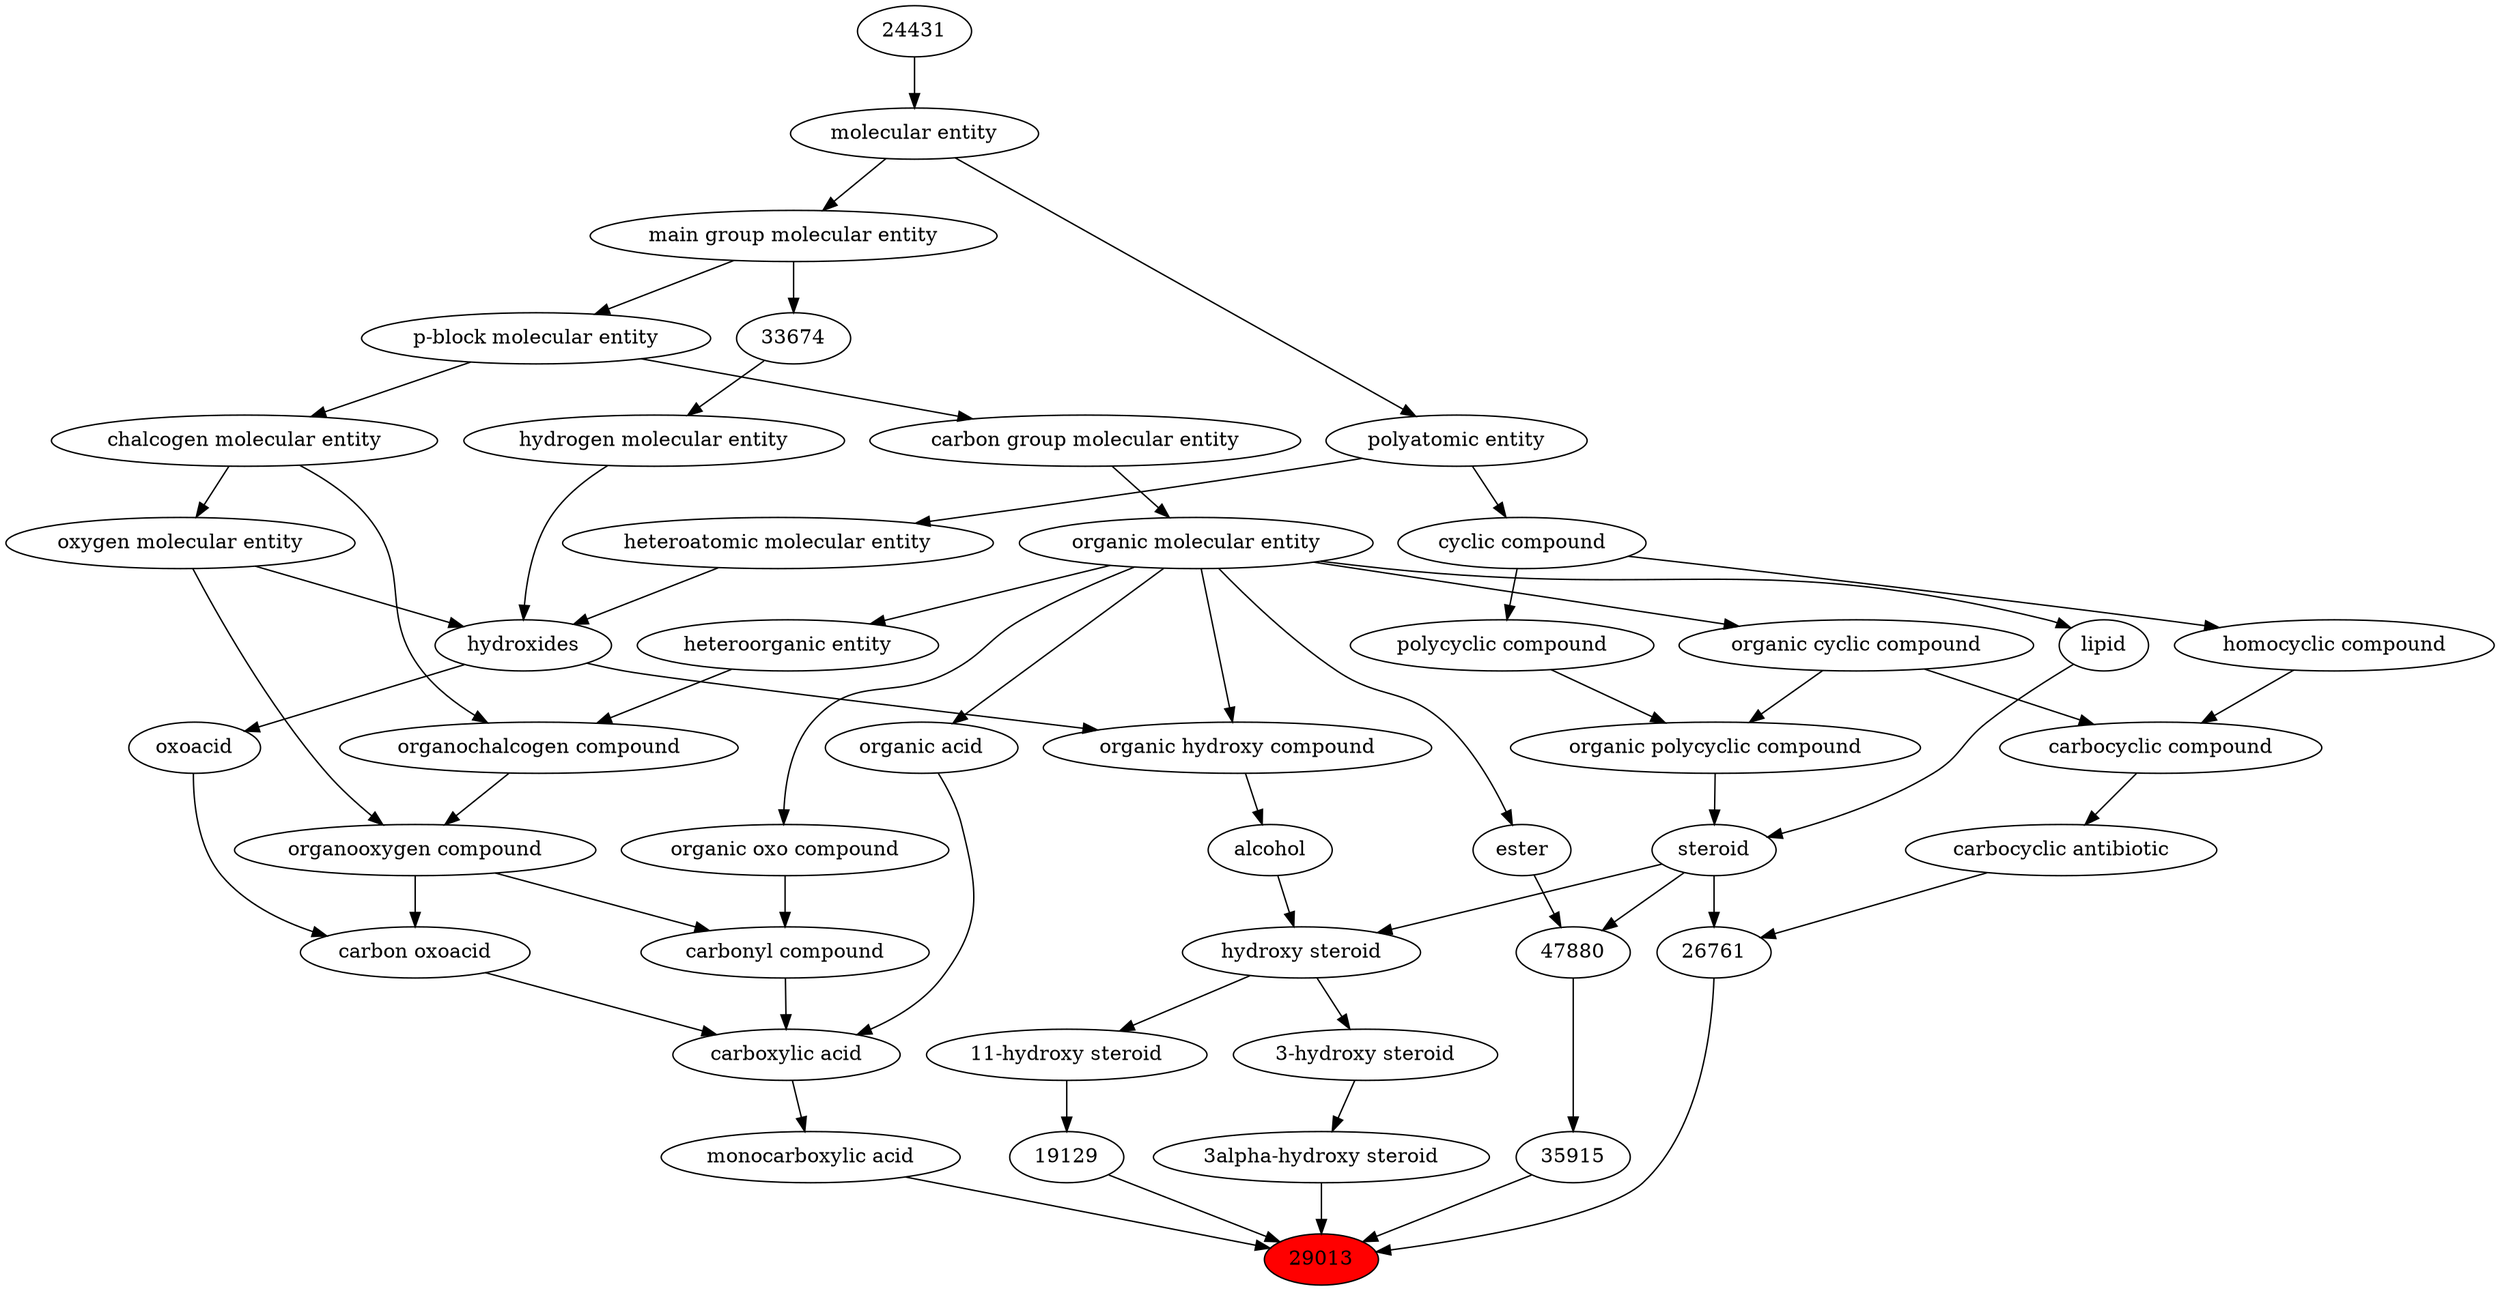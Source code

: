 digraph tree{ 
29013 [label="29013" fillcolor=red style=filled]
36835 -> 29013
19129 -> 29013
25384 -> 29013
35915 -> 29013
26761 -> 29013
36835 [label="3alpha-hydroxy steroid"]
36834 -> 36835
19129 [label="19129"]
36841 -> 19129
25384 [label="monocarboxylic acid"]
33575 -> 25384
35915 [label="35915"]
47880 -> 35915
26761 [label="26761"]
49319 -> 26761
35341 -> 26761
36834 [label="3-hydroxy steroid"]
35350 -> 36834
36841 [label="11-hydroxy steroid"]
35350 -> 36841
33575 [label="carboxylic acid"]
36586 -> 33575
35605 -> 33575
64709 -> 33575
47880 [label="47880"]
35701 -> 47880
35341 -> 47880
49319 [label="carbocyclic antibiotic"]
33598 -> 49319
35341 [label="steroid"]
51958 -> 35341
18059 -> 35341
35350 [label="hydroxy steroid"]
30879 -> 35350
35341 -> 35350
36586 [label="carbonyl compound"]
36587 -> 36586
36963 -> 36586
35605 [label="carbon oxoacid"]
24833 -> 35605
36963 -> 35605
64709 [label="organic acid"]
50860 -> 64709
35701 [label="ester"]
50860 -> 35701
33598 [label="carbocyclic compound"]
33832 -> 33598
33597 -> 33598
51958 [label="organic polycyclic compound"]
33832 -> 51958
33635 -> 51958
18059 [label="lipid"]
50860 -> 18059
30879 [label="alcohol"]
33822 -> 30879
36587 [label="organic oxo compound"]
50860 -> 36587
36963 [label="organooxygen compound"]
36962 -> 36963
25806 -> 36963
24833 [label="oxoacid"]
24651 -> 24833
50860 [label="organic molecular entity"]
33582 -> 50860
33832 [label="organic cyclic compound"]
50860 -> 33832
33597 [label="homocyclic compound"]
33595 -> 33597
33635 [label="polycyclic compound"]
33595 -> 33635
33822 [label="organic hydroxy compound"]
24651 -> 33822
50860 -> 33822
36962 [label="organochalcogen compound"]
33285 -> 36962
33304 -> 36962
25806 [label="oxygen molecular entity"]
33304 -> 25806
24651 [label="hydroxides"]
25806 -> 24651
33608 -> 24651
37577 -> 24651
33582 [label="carbon group molecular entity"]
33675 -> 33582
33595 [label="cyclic compound"]
36357 -> 33595
33285 [label="heteroorganic entity"]
50860 -> 33285
33304 [label="chalcogen molecular entity"]
33675 -> 33304
33608 [label="hydrogen molecular entity"]
33674 -> 33608
37577 [label="heteroatomic molecular entity"]
36357 -> 37577
33675 [label="p-block molecular entity"]
33579 -> 33675
36357 [label="polyatomic entity"]
23367 -> 36357
33674 [label="33674"]
33579 -> 33674
33579 [label="main group molecular entity"]
23367 -> 33579
23367 [label="molecular entity"]
24431 -> 23367
24431 [label="24431"]
}